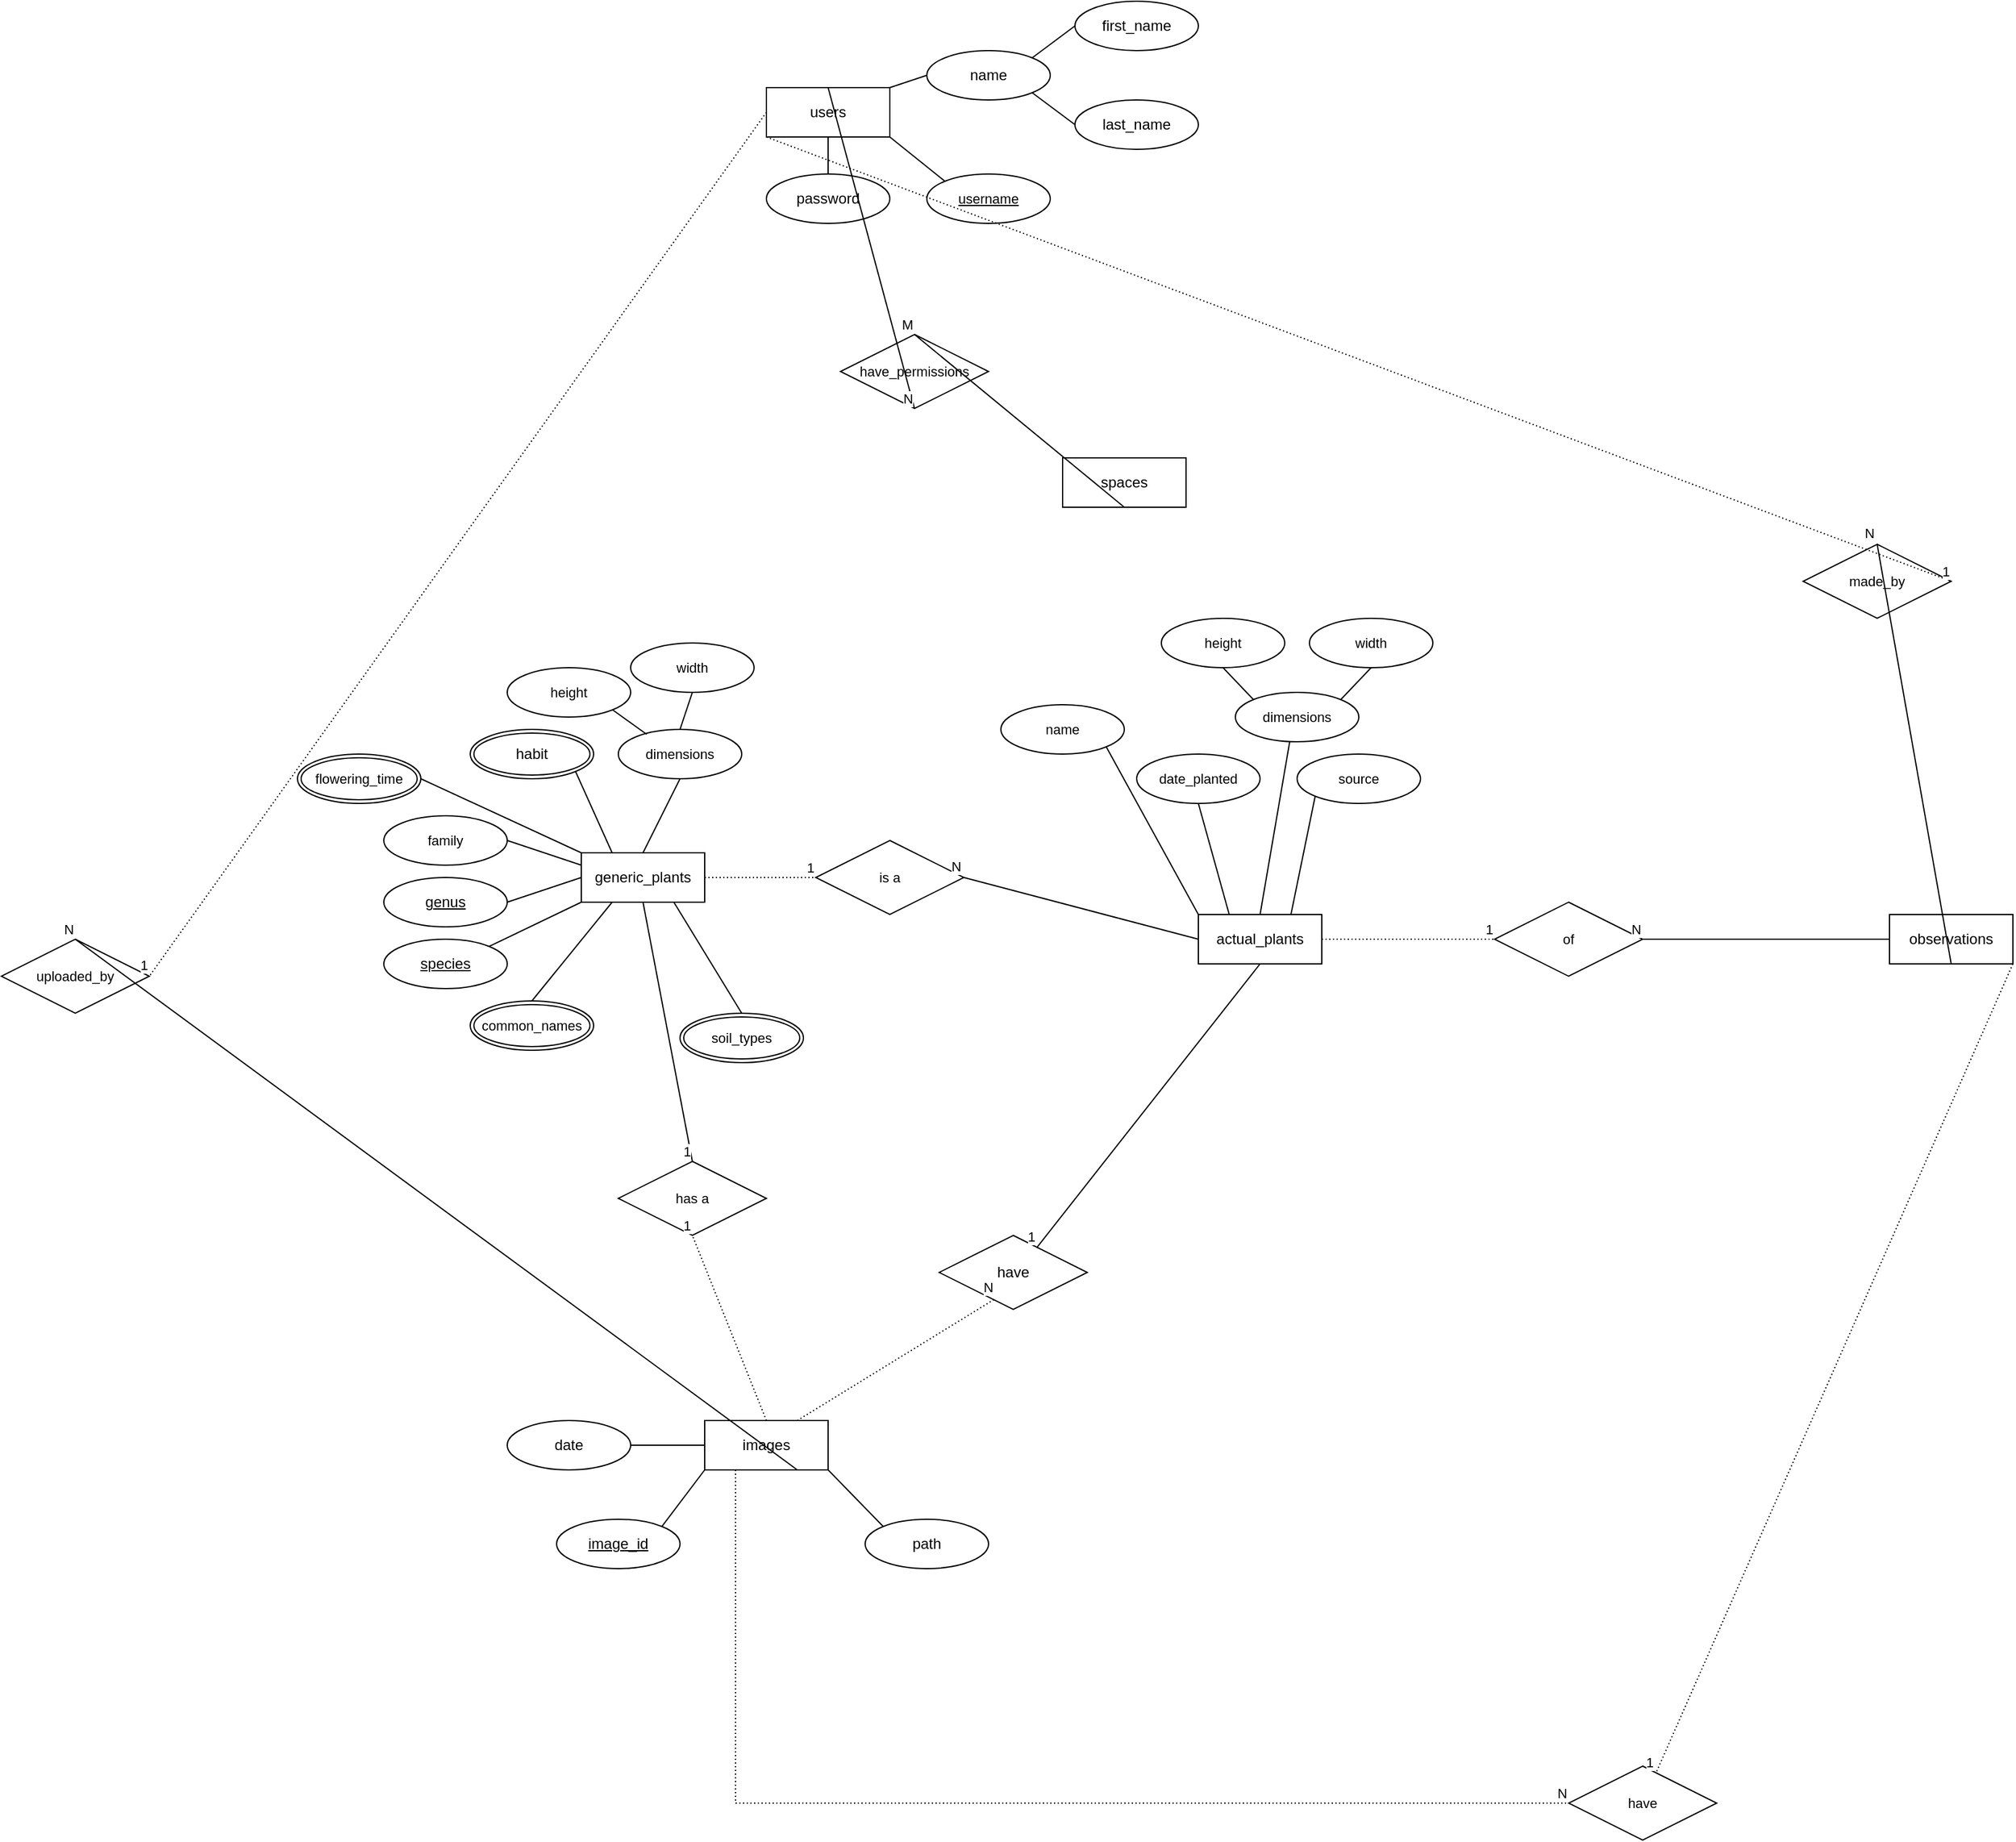 <mxfile version="24.7.5">
  <diagram id="R2lEEEUBdFMjLlhIrx00" name="Page-1">
    <mxGraphModel dx="2924" dy="2206" grid="1" gridSize="10" guides="1" tooltips="1" connect="1" arrows="1" fold="1" page="1" pageScale="1" pageWidth="850" pageHeight="1100" math="0" shadow="0" extFonts="Permanent Marker^https://fonts.googleapis.com/css?family=Permanent+Marker">
      <root>
        <mxCell id="0" />
        <mxCell id="1" parent="0" />
        <mxCell id="8vloyq_Telz0-nq0sPVS-1" value="generic_plants" style="whiteSpace=wrap;html=1;align=center;fontSize=12;" parent="1" vertex="1">
          <mxGeometry x="80" y="460" width="100" height="40" as="geometry" />
        </mxCell>
        <mxCell id="GQBnyUPq5ZIcI_zQH5y9-13" style="edgeStyle=none;shape=connector;rounded=0;orthogonalLoop=1;jettySize=auto;html=1;exitX=0.75;exitY=0;exitDx=0;exitDy=0;entryX=0;entryY=1;entryDx=0;entryDy=0;strokeColor=default;align=center;verticalAlign=middle;fontFamily=Helvetica;fontSize=11;fontColor=default;labelBackgroundColor=default;endArrow=none;endFill=0;" edge="1" parent="1" source="8vloyq_Telz0-nq0sPVS-2" target="GQBnyUPq5ZIcI_zQH5y9-12">
          <mxGeometry relative="1" as="geometry" />
        </mxCell>
        <mxCell id="8vloyq_Telz0-nq0sPVS-2" value="actual_plants" style="whiteSpace=wrap;html=1;align=center;fontSize=12;" parent="1" vertex="1">
          <mxGeometry x="580" y="510" width="100" height="40" as="geometry" />
        </mxCell>
        <mxCell id="8vloyq_Telz0-nq0sPVS-4" style="rounded=0;orthogonalLoop=1;jettySize=auto;html=1;exitX=1;exitY=1;exitDx=0;exitDy=0;entryX=0.25;entryY=0;entryDx=0;entryDy=0;endArrow=none;endFill=0;fontSize=12;" parent="1" source="8vloyq_Telz0-nq0sPVS-3" target="8vloyq_Telz0-nq0sPVS-1" edge="1">
          <mxGeometry relative="1" as="geometry" />
        </mxCell>
        <mxCell id="8vloyq_Telz0-nq0sPVS-3" value="habit" style="ellipse;shape=doubleEllipse;margin=3;whiteSpace=wrap;html=1;align=center;fontSize=12;" parent="1" vertex="1">
          <mxGeometry x="-10" y="360" width="100" height="40" as="geometry" />
        </mxCell>
        <mxCell id="8vloyq_Telz0-nq0sPVS-7" style="edgeStyle=none;shape=connector;rounded=0;orthogonalLoop=1;jettySize=auto;html=1;exitX=1;exitY=0.5;exitDx=0;exitDy=0;entryX=0;entryY=0.5;entryDx=0;entryDy=0;strokeColor=default;align=center;verticalAlign=middle;fontFamily=Helvetica;fontSize=12;fontColor=default;labelBackgroundColor=default;endArrow=none;endFill=0;" parent="1" source="8vloyq_Telz0-nq0sPVS-6" target="8vloyq_Telz0-nq0sPVS-1" edge="1">
          <mxGeometry relative="1" as="geometry" />
        </mxCell>
        <mxCell id="8vloyq_Telz0-nq0sPVS-6" value="genus" style="ellipse;whiteSpace=wrap;html=1;align=center;fontStyle=4;fontFamily=Helvetica;fontSize=12;fontColor=default;labelBackgroundColor=default;" parent="1" vertex="1">
          <mxGeometry x="-80" y="480" width="100" height="40" as="geometry" />
        </mxCell>
        <mxCell id="8vloyq_Telz0-nq0sPVS-9" style="edgeStyle=none;shape=connector;rounded=0;orthogonalLoop=1;jettySize=auto;html=1;exitX=1;exitY=0;exitDx=0;exitDy=0;entryX=0;entryY=1;entryDx=0;entryDy=0;strokeColor=default;align=center;verticalAlign=middle;fontFamily=Helvetica;fontSize=12;fontColor=default;labelBackgroundColor=default;endArrow=none;endFill=0;" parent="1" source="8vloyq_Telz0-nq0sPVS-8" target="8vloyq_Telz0-nq0sPVS-1" edge="1">
          <mxGeometry relative="1" as="geometry" />
        </mxCell>
        <mxCell id="8vloyq_Telz0-nq0sPVS-8" value="species" style="ellipse;whiteSpace=wrap;html=1;align=center;fontStyle=4;fontFamily=Helvetica;fontSize=12;fontColor=default;labelBackgroundColor=default;" parent="1" vertex="1">
          <mxGeometry x="-80" y="530" width="100" height="40" as="geometry" />
        </mxCell>
        <mxCell id="8vloyq_Telz0-nq0sPVS-10" value="images" style="whiteSpace=wrap;html=1;align=center;fontFamily=Helvetica;fontSize=12;fontColor=default;labelBackgroundColor=default;" parent="1" vertex="1">
          <mxGeometry x="180" y="920" width="100" height="40" as="geometry" />
        </mxCell>
        <mxCell id="8vloyq_Telz0-nq0sPVS-12" style="edgeStyle=none;shape=connector;rounded=0;orthogonalLoop=1;jettySize=auto;html=1;exitX=1;exitY=0;exitDx=0;exitDy=0;strokeColor=default;align=center;verticalAlign=middle;fontFamily=Helvetica;fontSize=12;fontColor=default;labelBackgroundColor=default;endArrow=none;endFill=0;entryX=0;entryY=1;entryDx=0;entryDy=0;" parent="1" source="8vloyq_Telz0-nq0sPVS-11" target="8vloyq_Telz0-nq0sPVS-10" edge="1">
          <mxGeometry relative="1" as="geometry">
            <mxPoint x="180" y="970" as="targetPoint" />
          </mxGeometry>
        </mxCell>
        <mxCell id="8vloyq_Telz0-nq0sPVS-11" value="image_id" style="ellipse;whiteSpace=wrap;html=1;align=center;fontStyle=4;fontFamily=Helvetica;fontSize=12;fontColor=default;labelBackgroundColor=default;" parent="1" vertex="1">
          <mxGeometry x="60" y="1000" width="100" height="40" as="geometry" />
        </mxCell>
        <mxCell id="8vloyq_Telz0-nq0sPVS-14" style="edgeStyle=none;shape=connector;rounded=0;orthogonalLoop=1;jettySize=auto;html=1;exitX=0;exitY=0;exitDx=0;exitDy=0;entryX=1;entryY=1;entryDx=0;entryDy=0;strokeColor=default;align=center;verticalAlign=middle;fontFamily=Helvetica;fontSize=12;fontColor=default;labelBackgroundColor=default;endArrow=none;endFill=0;" parent="1" source="8vloyq_Telz0-nq0sPVS-13" target="8vloyq_Telz0-nq0sPVS-10" edge="1">
          <mxGeometry relative="1" as="geometry" />
        </mxCell>
        <mxCell id="8vloyq_Telz0-nq0sPVS-13" value="path" style="ellipse;whiteSpace=wrap;html=1;align=center;fontFamily=Helvetica;fontSize=12;fontColor=default;labelBackgroundColor=default;" parent="1" vertex="1">
          <mxGeometry x="310" y="1000" width="100" height="40" as="geometry" />
        </mxCell>
        <mxCell id="8vloyq_Telz0-nq0sPVS-16" style="edgeStyle=none;shape=connector;rounded=0;orthogonalLoop=1;jettySize=auto;html=1;exitX=1;exitY=0.5;exitDx=0;exitDy=0;entryX=0;entryY=0.5;entryDx=0;entryDy=0;strokeColor=default;align=center;verticalAlign=middle;fontFamily=Helvetica;fontSize=12;fontColor=default;labelBackgroundColor=default;endArrow=none;endFill=0;" parent="1" source="8vloyq_Telz0-nq0sPVS-15" target="8vloyq_Telz0-nq0sPVS-10" edge="1">
          <mxGeometry relative="1" as="geometry" />
        </mxCell>
        <mxCell id="8vloyq_Telz0-nq0sPVS-15" value="date" style="ellipse;whiteSpace=wrap;html=1;align=center;fontFamily=Helvetica;fontSize=12;fontColor=default;labelBackgroundColor=default;" parent="1" vertex="1">
          <mxGeometry x="20" y="920" width="100" height="40" as="geometry" />
        </mxCell>
        <mxCell id="8vloyq_Telz0-nq0sPVS-17" value="users" style="whiteSpace=wrap;html=1;align=center;fontFamily=Helvetica;fontSize=12;fontColor=default;labelBackgroundColor=default;" parent="1" vertex="1">
          <mxGeometry x="230" y="-160" width="100" height="40" as="geometry" />
        </mxCell>
        <mxCell id="8vloyq_Telz0-nq0sPVS-18" value="observations" style="whiteSpace=wrap;html=1;align=center;fontFamily=Helvetica;fontSize=12;fontColor=default;labelBackgroundColor=default;" parent="1" vertex="1">
          <mxGeometry x="1140" y="510" width="100" height="40" as="geometry" />
        </mxCell>
        <mxCell id="8vloyq_Telz0-nq0sPVS-19" value="&lt;div style=&quot;font-size: 12px;&quot;&gt;spaces&lt;/div&gt;" style="whiteSpace=wrap;html=1;align=center;fontFamily=Helvetica;fontSize=12;fontColor=default;labelBackgroundColor=default;" parent="1" vertex="1">
          <mxGeometry x="470" y="140" width="100" height="40" as="geometry" />
        </mxCell>
        <mxCell id="8vloyq_Telz0-nq0sPVS-27" style="edgeStyle=none;shape=connector;rounded=0;orthogonalLoop=1;jettySize=auto;html=1;exitX=0;exitY=0.5;exitDx=0;exitDy=0;entryX=1;entryY=0;entryDx=0;entryDy=0;strokeColor=default;align=center;verticalAlign=middle;fontFamily=Helvetica;fontSize=12;fontColor=default;labelBackgroundColor=default;endArrow=none;endFill=0;" parent="1" source="8vloyq_Telz0-nq0sPVS-22" target="8vloyq_Telz0-nq0sPVS-17" edge="1">
          <mxGeometry relative="1" as="geometry" />
        </mxCell>
        <mxCell id="8vloyq_Telz0-nq0sPVS-22" value="name" style="ellipse;whiteSpace=wrap;html=1;align=center;fontFamily=Helvetica;fontSize=12;fontColor=default;labelBackgroundColor=default;" parent="1" vertex="1">
          <mxGeometry x="360" y="-190" width="100" height="40" as="geometry" />
        </mxCell>
        <mxCell id="8vloyq_Telz0-nq0sPVS-25" style="edgeStyle=none;shape=connector;rounded=0;orthogonalLoop=1;jettySize=auto;html=1;exitX=0;exitY=0.5;exitDx=0;exitDy=0;entryX=1;entryY=0;entryDx=0;entryDy=0;strokeColor=default;align=center;verticalAlign=middle;fontFamily=Helvetica;fontSize=12;fontColor=default;labelBackgroundColor=default;endArrow=none;endFill=0;" parent="1" source="8vloyq_Telz0-nq0sPVS-23" target="8vloyq_Telz0-nq0sPVS-22" edge="1">
          <mxGeometry relative="1" as="geometry" />
        </mxCell>
        <mxCell id="8vloyq_Telz0-nq0sPVS-23" value="first_name" style="ellipse;whiteSpace=wrap;html=1;align=center;fontFamily=Helvetica;fontSize=12;fontColor=default;labelBackgroundColor=default;" parent="1" vertex="1">
          <mxGeometry x="480" y="-230" width="100" height="40" as="geometry" />
        </mxCell>
        <mxCell id="8vloyq_Telz0-nq0sPVS-26" style="edgeStyle=none;shape=connector;rounded=0;orthogonalLoop=1;jettySize=auto;html=1;exitX=0;exitY=0.5;exitDx=0;exitDy=0;entryX=1;entryY=1;entryDx=0;entryDy=0;strokeColor=default;align=center;verticalAlign=middle;fontFamily=Helvetica;fontSize=12;fontColor=default;labelBackgroundColor=default;endArrow=none;endFill=0;" parent="1" source="8vloyq_Telz0-nq0sPVS-24" target="8vloyq_Telz0-nq0sPVS-22" edge="1">
          <mxGeometry relative="1" as="geometry" />
        </mxCell>
        <mxCell id="8vloyq_Telz0-nq0sPVS-24" value="last_name" style="ellipse;whiteSpace=wrap;html=1;align=center;fontFamily=Helvetica;fontSize=12;fontColor=default;labelBackgroundColor=default;" parent="1" vertex="1">
          <mxGeometry x="480" y="-150" width="100" height="40" as="geometry" />
        </mxCell>
        <mxCell id="8vloyq_Telz0-nq0sPVS-29" style="edgeStyle=none;shape=connector;rounded=0;orthogonalLoop=1;jettySize=auto;html=1;exitX=0;exitY=0;exitDx=0;exitDy=0;entryX=1;entryY=1;entryDx=0;entryDy=0;strokeColor=default;align=center;verticalAlign=middle;fontFamily=Helvetica;fontSize=11;fontColor=default;labelBackgroundColor=default;endArrow=none;endFill=0;" parent="1" source="8vloyq_Telz0-nq0sPVS-28" target="8vloyq_Telz0-nq0sPVS-17" edge="1">
          <mxGeometry relative="1" as="geometry" />
        </mxCell>
        <mxCell id="8vloyq_Telz0-nq0sPVS-28" value="username" style="ellipse;whiteSpace=wrap;html=1;align=center;fontStyle=4;fontFamily=Helvetica;fontSize=11;fontColor=default;labelBackgroundColor=default;" parent="1" vertex="1">
          <mxGeometry x="360" y="-90" width="100" height="40" as="geometry" />
        </mxCell>
        <mxCell id="8vloyq_Telz0-nq0sPVS-31" style="edgeStyle=none;shape=connector;rounded=0;orthogonalLoop=1;jettySize=auto;html=1;exitX=0.5;exitY=0;exitDx=0;exitDy=0;entryX=0.25;entryY=1;entryDx=0;entryDy=0;strokeColor=default;align=center;verticalAlign=middle;fontFamily=Helvetica;fontSize=11;fontColor=default;labelBackgroundColor=default;endArrow=none;endFill=0;" parent="1" source="8vloyq_Telz0-nq0sPVS-30" target="8vloyq_Telz0-nq0sPVS-1" edge="1">
          <mxGeometry relative="1" as="geometry" />
        </mxCell>
        <mxCell id="8vloyq_Telz0-nq0sPVS-30" value="common_names" style="ellipse;shape=doubleEllipse;margin=3;whiteSpace=wrap;html=1;align=center;fontFamily=Helvetica;fontSize=11;fontColor=default;labelBackgroundColor=default;" parent="1" vertex="1">
          <mxGeometry x="-10" y="580" width="100" height="40" as="geometry" />
        </mxCell>
        <mxCell id="8vloyq_Telz0-nq0sPVS-33" style="edgeStyle=none;shape=connector;rounded=0;orthogonalLoop=1;jettySize=auto;html=1;exitX=1;exitY=0.5;exitDx=0;exitDy=0;strokeColor=default;align=center;verticalAlign=middle;fontFamily=Helvetica;fontSize=11;fontColor=default;labelBackgroundColor=default;endArrow=none;endFill=0;entryX=0;entryY=0.25;entryDx=0;entryDy=0;" parent="1" source="8vloyq_Telz0-nq0sPVS-32" edge="1" target="8vloyq_Telz0-nq0sPVS-1">
          <mxGeometry relative="1" as="geometry">
            <mxPoint x="90" y="460" as="targetPoint" />
          </mxGeometry>
        </mxCell>
        <mxCell id="8vloyq_Telz0-nq0sPVS-32" value="family" style="ellipse;whiteSpace=wrap;html=1;align=center;fontFamily=Helvetica;fontSize=11;fontColor=default;labelBackgroundColor=default;" parent="1" vertex="1">
          <mxGeometry x="-80" y="430" width="100" height="40" as="geometry" />
        </mxCell>
        <mxCell id="8vloyq_Telz0-nq0sPVS-37" style="edgeStyle=none;shape=connector;rounded=0;orthogonalLoop=1;jettySize=auto;html=1;exitX=0.5;exitY=1;exitDx=0;exitDy=0;entryX=0.5;entryY=0;entryDx=0;entryDy=0;strokeColor=default;align=center;verticalAlign=middle;fontFamily=Helvetica;fontSize=11;fontColor=default;labelBackgroundColor=default;endArrow=none;endFill=0;" parent="1" source="8vloyq_Telz0-nq0sPVS-34" target="8vloyq_Telz0-nq0sPVS-1" edge="1">
          <mxGeometry relative="1" as="geometry" />
        </mxCell>
        <mxCell id="8vloyq_Telz0-nq0sPVS-34" value="dimensions" style="ellipse;whiteSpace=wrap;html=1;align=center;fontFamily=Helvetica;fontSize=11;fontColor=default;labelBackgroundColor=default;" parent="1" vertex="1">
          <mxGeometry x="110" y="360" width="100" height="40" as="geometry" />
        </mxCell>
        <mxCell id="8vloyq_Telz0-nq0sPVS-35" value="height" style="ellipse;whiteSpace=wrap;html=1;align=center;fontFamily=Helvetica;fontSize=11;fontColor=default;labelBackgroundColor=default;" parent="1" vertex="1">
          <mxGeometry x="20" y="310" width="100" height="40" as="geometry" />
        </mxCell>
        <mxCell id="8vloyq_Telz0-nq0sPVS-39" style="edgeStyle=none;shape=connector;rounded=0;orthogonalLoop=1;jettySize=auto;html=1;exitX=0.5;exitY=1;exitDx=0;exitDy=0;entryX=0.5;entryY=0;entryDx=0;entryDy=0;strokeColor=default;align=center;verticalAlign=middle;fontFamily=Helvetica;fontSize=11;fontColor=default;labelBackgroundColor=default;endArrow=none;endFill=0;" parent="1" source="8vloyq_Telz0-nq0sPVS-36" target="8vloyq_Telz0-nq0sPVS-34" edge="1">
          <mxGeometry relative="1" as="geometry" />
        </mxCell>
        <mxCell id="8vloyq_Telz0-nq0sPVS-36" value="width" style="ellipse;whiteSpace=wrap;html=1;align=center;fontFamily=Helvetica;fontSize=11;fontColor=default;labelBackgroundColor=default;" parent="1" vertex="1">
          <mxGeometry x="120" y="290" width="100" height="40" as="geometry" />
        </mxCell>
        <mxCell id="8vloyq_Telz0-nq0sPVS-38" style="edgeStyle=none;shape=connector;rounded=0;orthogonalLoop=1;jettySize=auto;html=1;exitX=1;exitY=1;exitDx=0;exitDy=0;entryX=0.23;entryY=0.1;entryDx=0;entryDy=0;entryPerimeter=0;strokeColor=default;align=center;verticalAlign=middle;fontFamily=Helvetica;fontSize=11;fontColor=default;labelBackgroundColor=default;endArrow=none;endFill=0;" parent="1" source="8vloyq_Telz0-nq0sPVS-35" target="8vloyq_Telz0-nq0sPVS-34" edge="1">
          <mxGeometry relative="1" as="geometry" />
        </mxCell>
        <mxCell id="8vloyq_Telz0-nq0sPVS-40" value="is a" style="shape=rhombus;perimeter=rhombusPerimeter;whiteSpace=wrap;html=1;align=center;fontFamily=Helvetica;fontSize=11;fontColor=default;labelBackgroundColor=default;" parent="1" vertex="1">
          <mxGeometry x="270" y="450" width="120" height="60" as="geometry" />
        </mxCell>
        <mxCell id="8vloyq_Telz0-nq0sPVS-45" value="" style="endArrow=none;html=1;rounded=0;strokeColor=default;align=center;verticalAlign=middle;fontFamily=Helvetica;fontSize=11;fontColor=default;labelBackgroundColor=default;entryX=1;entryY=0.5;entryDx=0;entryDy=0;exitX=0;exitY=0.5;exitDx=0;exitDy=0;" parent="1" source="8vloyq_Telz0-nq0sPVS-2" target="8vloyq_Telz0-nq0sPVS-40" edge="1">
          <mxGeometry relative="1" as="geometry">
            <mxPoint x="380" y="670" as="sourcePoint" />
            <mxPoint x="520" y="530" as="targetPoint" />
          </mxGeometry>
        </mxCell>
        <mxCell id="8vloyq_Telz0-nq0sPVS-46" value="N" style="resizable=0;html=1;whiteSpace=wrap;align=right;verticalAlign=bottom;fontFamily=Helvetica;fontSize=11;fontColor=default;labelBackgroundColor=default;" parent="8vloyq_Telz0-nq0sPVS-45" connectable="0" vertex="1">
          <mxGeometry x="1" relative="1" as="geometry" />
        </mxCell>
        <mxCell id="8vloyq_Telz0-nq0sPVS-47" value="" style="endArrow=none;html=1;rounded=0;dashed=1;dashPattern=1 2;strokeColor=default;align=center;verticalAlign=middle;fontFamily=Helvetica;fontSize=11;fontColor=default;labelBackgroundColor=default;entryX=0;entryY=0.5;entryDx=0;entryDy=0;exitX=1;exitY=0.5;exitDx=0;exitDy=0;" parent="1" source="8vloyq_Telz0-nq0sPVS-1" target="8vloyq_Telz0-nq0sPVS-40" edge="1">
          <mxGeometry relative="1" as="geometry">
            <mxPoint x="320" y="620" as="sourcePoint" />
            <mxPoint x="480" y="620" as="targetPoint" />
          </mxGeometry>
        </mxCell>
        <mxCell id="8vloyq_Telz0-nq0sPVS-48" value="1" style="resizable=0;html=1;whiteSpace=wrap;align=right;verticalAlign=bottom;fontFamily=Helvetica;fontSize=11;fontColor=default;labelBackgroundColor=default;" parent="8vloyq_Telz0-nq0sPVS-47" connectable="0" vertex="1">
          <mxGeometry x="1" relative="1" as="geometry" />
        </mxCell>
        <mxCell id="8vloyq_Telz0-nq0sPVS-50" style="edgeStyle=none;shape=connector;rounded=0;orthogonalLoop=1;jettySize=auto;html=1;exitX=1;exitY=1;exitDx=0;exitDy=0;entryX=0;entryY=0;entryDx=0;entryDy=0;strokeColor=default;align=center;verticalAlign=middle;fontFamily=Helvetica;fontSize=11;fontColor=default;labelBackgroundColor=default;endArrow=none;endFill=0;" parent="1" source="8vloyq_Telz0-nq0sPVS-49" target="8vloyq_Telz0-nq0sPVS-2" edge="1">
          <mxGeometry relative="1" as="geometry" />
        </mxCell>
        <mxCell id="8vloyq_Telz0-nq0sPVS-49" value="name" style="ellipse;whiteSpace=wrap;html=1;align=center;fontFamily=Helvetica;fontSize=11;fontColor=default;labelBackgroundColor=default;" parent="1" vertex="1">
          <mxGeometry x="420" y="340" width="100" height="40" as="geometry" />
        </mxCell>
        <mxCell id="8vloyq_Telz0-nq0sPVS-55" style="edgeStyle=none;shape=connector;rounded=0;orthogonalLoop=1;jettySize=auto;html=1;exitX=0.5;exitY=1;exitDx=0;exitDy=0;entryX=0.25;entryY=0;entryDx=0;entryDy=0;strokeColor=default;align=center;verticalAlign=middle;fontFamily=Helvetica;fontSize=11;fontColor=default;labelBackgroundColor=default;endArrow=none;endFill=0;" parent="1" source="8vloyq_Telz0-nq0sPVS-51" target="8vloyq_Telz0-nq0sPVS-2" edge="1">
          <mxGeometry relative="1" as="geometry" />
        </mxCell>
        <mxCell id="8vloyq_Telz0-nq0sPVS-51" value="date_planted" style="ellipse;whiteSpace=wrap;html=1;align=center;fontFamily=Helvetica;fontSize=11;fontColor=default;labelBackgroundColor=default;" parent="1" vertex="1">
          <mxGeometry x="530" y="380" width="100" height="40" as="geometry" />
        </mxCell>
        <mxCell id="8vloyq_Telz0-nq0sPVS-54" style="edgeStyle=none;shape=connector;rounded=0;orthogonalLoop=1;jettySize=auto;html=1;exitX=0.5;exitY=0;exitDx=0;exitDy=0;entryX=0.75;entryY=1;entryDx=0;entryDy=0;strokeColor=default;align=center;verticalAlign=middle;fontFamily=Helvetica;fontSize=11;fontColor=default;labelBackgroundColor=default;endArrow=none;endFill=0;" parent="1" source="8vloyq_Telz0-nq0sPVS-53" target="8vloyq_Telz0-nq0sPVS-1" edge="1">
          <mxGeometry relative="1" as="geometry" />
        </mxCell>
        <mxCell id="8vloyq_Telz0-nq0sPVS-53" value="soil_types" style="ellipse;shape=doubleEllipse;margin=3;whiteSpace=wrap;html=1;align=center;fontFamily=Helvetica;fontSize=11;fontColor=default;labelBackgroundColor=default;" parent="1" vertex="1">
          <mxGeometry x="160" y="590" width="100" height="40" as="geometry" />
        </mxCell>
        <mxCell id="8vloyq_Telz0-nq0sPVS-59" style="edgeStyle=none;shape=connector;rounded=0;orthogonalLoop=1;jettySize=auto;html=1;exitX=0;exitY=0;exitDx=0;exitDy=0;entryX=0.5;entryY=1;entryDx=0;entryDy=0;strokeColor=default;align=center;verticalAlign=middle;fontFamily=Helvetica;fontSize=11;fontColor=default;labelBackgroundColor=default;endArrow=none;endFill=0;" parent="1" source="8vloyq_Telz0-nq0sPVS-56" target="8vloyq_Telz0-nq0sPVS-57" edge="1">
          <mxGeometry relative="1" as="geometry" />
        </mxCell>
        <mxCell id="8vloyq_Telz0-nq0sPVS-60" style="edgeStyle=none;shape=connector;rounded=0;orthogonalLoop=1;jettySize=auto;html=1;exitX=1;exitY=0;exitDx=0;exitDy=0;entryX=0.5;entryY=1;entryDx=0;entryDy=0;strokeColor=default;align=center;verticalAlign=middle;fontFamily=Helvetica;fontSize=11;fontColor=default;labelBackgroundColor=default;endArrow=none;endFill=0;" parent="1" source="8vloyq_Telz0-nq0sPVS-56" target="8vloyq_Telz0-nq0sPVS-58" edge="1">
          <mxGeometry relative="1" as="geometry" />
        </mxCell>
        <mxCell id="8vloyq_Telz0-nq0sPVS-56" value="dimensions" style="ellipse;whiteSpace=wrap;html=1;align=center;fontFamily=Helvetica;fontSize=11;fontColor=default;labelBackgroundColor=default;" parent="1" vertex="1">
          <mxGeometry x="610" y="330" width="100" height="40" as="geometry" />
        </mxCell>
        <mxCell id="8vloyq_Telz0-nq0sPVS-57" value="height" style="ellipse;whiteSpace=wrap;html=1;align=center;fontFamily=Helvetica;fontSize=11;fontColor=default;labelBackgroundColor=default;" parent="1" vertex="1">
          <mxGeometry x="550" y="270" width="100" height="40" as="geometry" />
        </mxCell>
        <mxCell id="8vloyq_Telz0-nq0sPVS-58" value="width" style="ellipse;whiteSpace=wrap;html=1;align=center;fontFamily=Helvetica;fontSize=11;fontColor=default;labelBackgroundColor=default;" parent="1" vertex="1">
          <mxGeometry x="670" y="270" width="100" height="40" as="geometry" />
        </mxCell>
        <mxCell id="8vloyq_Telz0-nq0sPVS-61" style="edgeStyle=none;shape=connector;rounded=0;orthogonalLoop=1;jettySize=auto;html=1;exitX=0.5;exitY=0;exitDx=0;exitDy=0;entryX=0.44;entryY=1;entryDx=0;entryDy=0;entryPerimeter=0;strokeColor=default;align=center;verticalAlign=middle;fontFamily=Helvetica;fontSize=11;fontColor=default;labelBackgroundColor=default;endArrow=none;endFill=0;" parent="1" source="8vloyq_Telz0-nq0sPVS-2" target="8vloyq_Telz0-nq0sPVS-56" edge="1">
          <mxGeometry relative="1" as="geometry" />
        </mxCell>
        <mxCell id="8vloyq_Telz0-nq0sPVS-62" value="has a" style="shape=rhombus;perimeter=rhombusPerimeter;whiteSpace=wrap;html=1;align=center;fontFamily=Helvetica;fontSize=11;fontColor=default;labelBackgroundColor=default;" parent="1" vertex="1">
          <mxGeometry x="110" y="710" width="120" height="60" as="geometry" />
        </mxCell>
        <mxCell id="8vloyq_Telz0-nq0sPVS-65" value="" style="endArrow=none;html=1;rounded=0;strokeColor=default;align=center;verticalAlign=middle;fontFamily=Helvetica;fontSize=11;fontColor=default;labelBackgroundColor=default;entryX=0.5;entryY=0;entryDx=0;entryDy=0;exitX=0.5;exitY=1;exitDx=0;exitDy=0;" parent="1" source="8vloyq_Telz0-nq0sPVS-1" target="8vloyq_Telz0-nq0sPVS-62" edge="1">
          <mxGeometry relative="1" as="geometry">
            <mxPoint x="520" y="630" as="sourcePoint" />
            <mxPoint x="680" y="630" as="targetPoint" />
          </mxGeometry>
        </mxCell>
        <mxCell id="8vloyq_Telz0-nq0sPVS-66" value="1" style="resizable=0;html=1;whiteSpace=wrap;align=right;verticalAlign=bottom;fontFamily=Helvetica;fontSize=11;fontColor=default;labelBackgroundColor=default;" parent="8vloyq_Telz0-nq0sPVS-65" connectable="0" vertex="1">
          <mxGeometry x="1" relative="1" as="geometry" />
        </mxCell>
        <mxCell id="8vloyq_Telz0-nq0sPVS-67" value="" style="endArrow=none;html=1;rounded=0;dashed=1;dashPattern=1 2;strokeColor=default;align=center;verticalAlign=middle;fontFamily=Helvetica;fontSize=11;fontColor=default;labelBackgroundColor=default;entryX=0.5;entryY=1;entryDx=0;entryDy=0;exitX=0.5;exitY=0;exitDx=0;exitDy=0;" parent="1" source="8vloyq_Telz0-nq0sPVS-10" target="8vloyq_Telz0-nq0sPVS-62" edge="1">
          <mxGeometry relative="1" as="geometry">
            <mxPoint x="520" y="630" as="sourcePoint" />
            <mxPoint x="680" y="630" as="targetPoint" />
          </mxGeometry>
        </mxCell>
        <mxCell id="8vloyq_Telz0-nq0sPVS-68" value="1" style="resizable=0;html=1;whiteSpace=wrap;align=right;verticalAlign=bottom;fontFamily=Helvetica;fontSize=11;fontColor=default;labelBackgroundColor=default;" parent="8vloyq_Telz0-nq0sPVS-67" connectable="0" vertex="1">
          <mxGeometry x="1" relative="1" as="geometry" />
        </mxCell>
        <mxCell id="8vloyq_Telz0-nq0sPVS-69" value="uploaded_by" style="shape=rhombus;perimeter=rhombusPerimeter;whiteSpace=wrap;html=1;align=center;fontFamily=Helvetica;fontSize=11;fontColor=default;labelBackgroundColor=default;" parent="1" vertex="1">
          <mxGeometry x="-390" y="530" width="120" height="60" as="geometry" />
        </mxCell>
        <mxCell id="8vloyq_Telz0-nq0sPVS-70" value="" style="endArrow=none;html=1;rounded=0;strokeColor=default;align=center;verticalAlign=middle;fontFamily=Helvetica;fontSize=11;fontColor=default;labelBackgroundColor=default;entryX=0.5;entryY=0;entryDx=0;entryDy=0;exitX=0.75;exitY=1;exitDx=0;exitDy=0;" parent="1" source="8vloyq_Telz0-nq0sPVS-10" target="8vloyq_Telz0-nq0sPVS-69" edge="1">
          <mxGeometry relative="1" as="geometry">
            <mxPoint x="520" y="630" as="sourcePoint" />
            <mxPoint x="680" y="630" as="targetPoint" />
          </mxGeometry>
        </mxCell>
        <mxCell id="8vloyq_Telz0-nq0sPVS-71" value="N" style="resizable=0;html=1;whiteSpace=wrap;align=right;verticalAlign=bottom;fontFamily=Helvetica;fontSize=11;fontColor=default;labelBackgroundColor=default;" parent="8vloyq_Telz0-nq0sPVS-70" connectable="0" vertex="1">
          <mxGeometry x="1" relative="1" as="geometry" />
        </mxCell>
        <mxCell id="8vloyq_Telz0-nq0sPVS-72" value="" style="endArrow=none;html=1;rounded=0;dashed=1;dashPattern=1 2;strokeColor=default;align=center;verticalAlign=middle;fontFamily=Helvetica;fontSize=11;fontColor=default;labelBackgroundColor=default;entryX=1;entryY=0.5;entryDx=0;entryDy=0;exitX=0;exitY=0.5;exitDx=0;exitDy=0;" parent="1" source="8vloyq_Telz0-nq0sPVS-17" target="8vloyq_Telz0-nq0sPVS-69" edge="1">
          <mxGeometry relative="1" as="geometry">
            <mxPoint x="520" y="630" as="sourcePoint" />
            <mxPoint x="680" y="630" as="targetPoint" />
          </mxGeometry>
        </mxCell>
        <mxCell id="8vloyq_Telz0-nq0sPVS-73" value="1" style="resizable=0;html=1;whiteSpace=wrap;align=right;verticalAlign=bottom;fontFamily=Helvetica;fontSize=11;fontColor=default;labelBackgroundColor=default;" parent="8vloyq_Telz0-nq0sPVS-72" connectable="0" vertex="1">
          <mxGeometry x="1" relative="1" as="geometry" />
        </mxCell>
        <mxCell id="GQBnyUPq5ZIcI_zQH5y9-2" style="rounded=0;orthogonalLoop=1;jettySize=auto;html=1;exitX=0.5;exitY=0;exitDx=0;exitDy=0;entryX=0.5;entryY=1;entryDx=0;entryDy=0;endArrow=none;endFill=0;" edge="1" parent="1" source="GQBnyUPq5ZIcI_zQH5y9-1" target="8vloyq_Telz0-nq0sPVS-17">
          <mxGeometry relative="1" as="geometry" />
        </mxCell>
        <mxCell id="GQBnyUPq5ZIcI_zQH5y9-1" value="password" style="ellipse;whiteSpace=wrap;html=1;align=center;" vertex="1" parent="1">
          <mxGeometry x="230" y="-90" width="100" height="40" as="geometry" />
        </mxCell>
        <mxCell id="GQBnyUPq5ZIcI_zQH5y9-4" value="have" style="shape=rhombus;perimeter=rhombusPerimeter;whiteSpace=wrap;html=1;align=center;" vertex="1" parent="1">
          <mxGeometry x="370" y="770" width="120" height="60" as="geometry" />
        </mxCell>
        <mxCell id="GQBnyUPq5ZIcI_zQH5y9-12" value="source" style="ellipse;whiteSpace=wrap;html=1;align=center;fontFamily=Helvetica;fontSize=11;fontColor=default;labelBackgroundColor=default;" vertex="1" parent="1">
          <mxGeometry x="660" y="380" width="100" height="40" as="geometry" />
        </mxCell>
        <mxCell id="GQBnyUPq5ZIcI_zQH5y9-14" value="have" style="shape=rhombus;perimeter=rhombusPerimeter;whiteSpace=wrap;html=1;align=center;fontFamily=Helvetica;fontSize=11;fontColor=default;labelBackgroundColor=default;" vertex="1" parent="1">
          <mxGeometry x="880" y="1200" width="120" height="60" as="geometry" />
        </mxCell>
        <mxCell id="GQBnyUPq5ZIcI_zQH5y9-15" value="" style="endArrow=none;html=1;rounded=0;dashed=1;dashPattern=1 2;strokeColor=default;align=center;verticalAlign=middle;fontFamily=Helvetica;fontSize=11;fontColor=default;labelBackgroundColor=default;edgeStyle=none;entryX=0.383;entryY=0.85;entryDx=0;entryDy=0;exitX=0.75;exitY=0;exitDx=0;exitDy=0;entryPerimeter=0;" edge="1" parent="1" source="8vloyq_Telz0-nq0sPVS-10" target="GQBnyUPq5ZIcI_zQH5y9-4">
          <mxGeometry relative="1" as="geometry">
            <mxPoint x="420" y="620" as="sourcePoint" />
            <mxPoint x="580" y="620" as="targetPoint" />
          </mxGeometry>
        </mxCell>
        <mxCell id="GQBnyUPq5ZIcI_zQH5y9-16" value="N" style="resizable=0;html=1;whiteSpace=wrap;align=right;verticalAlign=bottom;fontFamily=Helvetica;fontSize=11;fontColor=default;labelBackgroundColor=default;" connectable="0" vertex="1" parent="GQBnyUPq5ZIcI_zQH5y9-15">
          <mxGeometry x="1" relative="1" as="geometry" />
        </mxCell>
        <mxCell id="GQBnyUPq5ZIcI_zQH5y9-17" value="" style="endArrow=none;html=1;rounded=0;strokeColor=default;align=center;verticalAlign=middle;fontFamily=Helvetica;fontSize=11;fontColor=default;labelBackgroundColor=default;edgeStyle=none;entryX=0.658;entryY=0.167;entryDx=0;entryDy=0;entryPerimeter=0;exitX=0.5;exitY=1;exitDx=0;exitDy=0;" edge="1" parent="1" source="8vloyq_Telz0-nq0sPVS-2" target="GQBnyUPq5ZIcI_zQH5y9-4">
          <mxGeometry relative="1" as="geometry">
            <mxPoint x="420" y="620" as="sourcePoint" />
            <mxPoint x="580" y="620" as="targetPoint" />
          </mxGeometry>
        </mxCell>
        <mxCell id="GQBnyUPq5ZIcI_zQH5y9-18" value="1" style="resizable=0;html=1;whiteSpace=wrap;align=right;verticalAlign=bottom;fontFamily=Helvetica;fontSize=11;fontColor=default;labelBackgroundColor=default;" connectable="0" vertex="1" parent="GQBnyUPq5ZIcI_zQH5y9-17">
          <mxGeometry x="1" relative="1" as="geometry" />
        </mxCell>
        <mxCell id="GQBnyUPq5ZIcI_zQH5y9-19" value="" style="endArrow=none;html=1;rounded=0;dashed=1;dashPattern=1 2;strokeColor=default;align=center;verticalAlign=middle;fontFamily=Helvetica;fontSize=11;fontColor=default;labelBackgroundColor=default;edgeStyle=orthogonalEdgeStyle;entryX=0;entryY=0.5;entryDx=0;entryDy=0;exitX=0.25;exitY=1;exitDx=0;exitDy=0;" edge="1" parent="1" source="8vloyq_Telz0-nq0sPVS-10" target="GQBnyUPq5ZIcI_zQH5y9-14">
          <mxGeometry relative="1" as="geometry">
            <mxPoint x="220" y="1330" as="sourcePoint" />
            <mxPoint x="421" y="751" as="targetPoint" />
          </mxGeometry>
        </mxCell>
        <mxCell id="GQBnyUPq5ZIcI_zQH5y9-20" value="N" style="resizable=0;html=1;whiteSpace=wrap;align=right;verticalAlign=bottom;fontFamily=Helvetica;fontSize=11;fontColor=default;labelBackgroundColor=default;" connectable="0" vertex="1" parent="GQBnyUPq5ZIcI_zQH5y9-19">
          <mxGeometry x="1" relative="1" as="geometry" />
        </mxCell>
        <mxCell id="GQBnyUPq5ZIcI_zQH5y9-21" value="" style="endArrow=none;html=1;rounded=0;dashed=1;dashPattern=1 2;strokeColor=default;align=center;verticalAlign=middle;fontFamily=Helvetica;fontSize=11;fontColor=default;labelBackgroundColor=default;edgeStyle=none;exitX=1;exitY=1;exitDx=0;exitDy=0;" edge="1" parent="1" source="8vloyq_Telz0-nq0sPVS-18" target="GQBnyUPq5ZIcI_zQH5y9-14">
          <mxGeometry relative="1" as="geometry">
            <mxPoint x="-170" y="660" as="sourcePoint" />
            <mxPoint x="-10" y="660" as="targetPoint" />
          </mxGeometry>
        </mxCell>
        <mxCell id="GQBnyUPq5ZIcI_zQH5y9-22" value="1" style="resizable=0;html=1;whiteSpace=wrap;align=right;verticalAlign=bottom;fontFamily=Helvetica;fontSize=11;fontColor=default;labelBackgroundColor=default;" connectable="0" vertex="1" parent="GQBnyUPq5ZIcI_zQH5y9-21">
          <mxGeometry x="1" relative="1" as="geometry" />
        </mxCell>
        <mxCell id="GQBnyUPq5ZIcI_zQH5y9-23" value="have_permissions" style="shape=rhombus;perimeter=rhombusPerimeter;whiteSpace=wrap;html=1;align=center;fontFamily=Helvetica;fontSize=11;fontColor=default;labelBackgroundColor=default;" vertex="1" parent="1">
          <mxGeometry x="290" y="40" width="120" height="60" as="geometry" />
        </mxCell>
        <mxCell id="GQBnyUPq5ZIcI_zQH5y9-27" value="" style="endArrow=none;html=1;rounded=0;strokeColor=default;align=center;verticalAlign=middle;fontFamily=Helvetica;fontSize=11;fontColor=default;labelBackgroundColor=default;edgeStyle=none;entryX=0.5;entryY=1;entryDx=0;entryDy=0;exitX=0.5;exitY=0;exitDx=0;exitDy=0;" edge="1" parent="1" source="8vloyq_Telz0-nq0sPVS-17" target="GQBnyUPq5ZIcI_zQH5y9-23">
          <mxGeometry relative="1" as="geometry">
            <mxPoint x="590" y="620" as="sourcePoint" />
            <mxPoint x="750" y="620" as="targetPoint" />
          </mxGeometry>
        </mxCell>
        <mxCell id="GQBnyUPq5ZIcI_zQH5y9-28" value="N" style="resizable=0;html=1;whiteSpace=wrap;align=right;verticalAlign=bottom;fontFamily=Helvetica;fontSize=11;fontColor=default;labelBackgroundColor=default;" connectable="0" vertex="1" parent="GQBnyUPq5ZIcI_zQH5y9-27">
          <mxGeometry x="1" relative="1" as="geometry" />
        </mxCell>
        <mxCell id="GQBnyUPq5ZIcI_zQH5y9-29" value="" style="endArrow=none;html=1;rounded=0;strokeColor=default;align=center;verticalAlign=middle;fontFamily=Helvetica;fontSize=11;fontColor=default;labelBackgroundColor=default;edgeStyle=none;entryX=0.5;entryY=0;entryDx=0;entryDy=0;exitX=0.5;exitY=1;exitDx=0;exitDy=0;" edge="1" parent="1" source="8vloyq_Telz0-nq0sPVS-19" target="GQBnyUPq5ZIcI_zQH5y9-23">
          <mxGeometry relative="1" as="geometry">
            <mxPoint x="40" y="-110" as="sourcePoint" />
            <mxPoint x="200" y="-110" as="targetPoint" />
          </mxGeometry>
        </mxCell>
        <mxCell id="GQBnyUPq5ZIcI_zQH5y9-30" value="M" style="resizable=0;html=1;whiteSpace=wrap;align=right;verticalAlign=bottom;fontFamily=Helvetica;fontSize=11;fontColor=default;labelBackgroundColor=default;" connectable="0" vertex="1" parent="GQBnyUPq5ZIcI_zQH5y9-29">
          <mxGeometry x="1" relative="1" as="geometry" />
        </mxCell>
        <mxCell id="GQBnyUPq5ZIcI_zQH5y9-32" style="edgeStyle=none;shape=connector;rounded=0;orthogonalLoop=1;jettySize=auto;html=1;exitX=1;exitY=0.5;exitDx=0;exitDy=0;entryX=0;entryY=0;entryDx=0;entryDy=0;strokeColor=default;align=center;verticalAlign=middle;fontFamily=Helvetica;fontSize=11;fontColor=default;labelBackgroundColor=default;endArrow=none;endFill=0;" edge="1" parent="1" source="GQBnyUPq5ZIcI_zQH5y9-33" target="8vloyq_Telz0-nq0sPVS-1">
          <mxGeometry relative="1" as="geometry">
            <mxPoint x="-40" y="380" as="sourcePoint" />
          </mxGeometry>
        </mxCell>
        <mxCell id="GQBnyUPq5ZIcI_zQH5y9-33" value="flowering_time" style="ellipse;shape=doubleEllipse;margin=3;whiteSpace=wrap;html=1;align=center;fontFamily=Helvetica;fontSize=11;fontColor=default;labelBackgroundColor=default;" vertex="1" parent="1">
          <mxGeometry x="-150" y="380" width="100" height="40" as="geometry" />
        </mxCell>
        <mxCell id="GQBnyUPq5ZIcI_zQH5y9-34" value="made_by" style="shape=rhombus;perimeter=rhombusPerimeter;whiteSpace=wrap;html=1;align=center;fontFamily=Helvetica;fontSize=11;fontColor=default;labelBackgroundColor=default;" vertex="1" parent="1">
          <mxGeometry x="1070" y="210" width="120" height="60" as="geometry" />
        </mxCell>
        <mxCell id="GQBnyUPq5ZIcI_zQH5y9-37" value="" style="endArrow=none;html=1;rounded=0;strokeColor=default;align=center;verticalAlign=middle;fontFamily=Helvetica;fontSize=11;fontColor=default;labelBackgroundColor=default;edgeStyle=none;entryX=0.5;entryY=0;entryDx=0;entryDy=0;exitX=0.5;exitY=1;exitDx=0;exitDy=0;" edge="1" parent="1" source="8vloyq_Telz0-nq0sPVS-18" target="GQBnyUPq5ZIcI_zQH5y9-34">
          <mxGeometry relative="1" as="geometry">
            <mxPoint x="410" y="950" as="sourcePoint" />
            <mxPoint x="570" y="950" as="targetPoint" />
          </mxGeometry>
        </mxCell>
        <mxCell id="GQBnyUPq5ZIcI_zQH5y9-38" value="N" style="resizable=0;html=1;whiteSpace=wrap;align=right;verticalAlign=bottom;fontFamily=Helvetica;fontSize=11;fontColor=default;labelBackgroundColor=default;" connectable="0" vertex="1" parent="GQBnyUPq5ZIcI_zQH5y9-37">
          <mxGeometry x="1" relative="1" as="geometry" />
        </mxCell>
        <mxCell id="GQBnyUPq5ZIcI_zQH5y9-39" value="" style="endArrow=none;html=1;rounded=0;dashed=1;dashPattern=1 2;strokeColor=default;align=center;verticalAlign=middle;fontFamily=Helvetica;fontSize=11;fontColor=default;labelBackgroundColor=default;edgeStyle=none;entryX=1;entryY=0.5;entryDx=0;entryDy=0;exitX=0;exitY=1;exitDx=0;exitDy=0;" edge="1" parent="1" source="8vloyq_Telz0-nq0sPVS-17" target="GQBnyUPq5ZIcI_zQH5y9-34">
          <mxGeometry relative="1" as="geometry">
            <mxPoint x="410" y="950" as="sourcePoint" />
            <mxPoint x="570" y="950" as="targetPoint" />
          </mxGeometry>
        </mxCell>
        <mxCell id="GQBnyUPq5ZIcI_zQH5y9-40" value="1" style="resizable=0;html=1;whiteSpace=wrap;align=right;verticalAlign=bottom;fontFamily=Helvetica;fontSize=11;fontColor=default;labelBackgroundColor=default;" connectable="0" vertex="1" parent="GQBnyUPq5ZIcI_zQH5y9-39">
          <mxGeometry x="1" relative="1" as="geometry" />
        </mxCell>
        <mxCell id="GQBnyUPq5ZIcI_zQH5y9-41" value="of" style="shape=rhombus;perimeter=rhombusPerimeter;whiteSpace=wrap;html=1;align=center;fontFamily=Helvetica;fontSize=11;fontColor=default;labelBackgroundColor=default;" vertex="1" parent="1">
          <mxGeometry x="820" y="500" width="120" height="60" as="geometry" />
        </mxCell>
        <mxCell id="GQBnyUPq5ZIcI_zQH5y9-42" value="" style="endArrow=none;html=1;rounded=0;strokeColor=default;align=center;verticalAlign=middle;fontFamily=Helvetica;fontSize=11;fontColor=default;labelBackgroundColor=default;edgeStyle=none;entryX=1;entryY=0.5;entryDx=0;entryDy=0;exitX=0;exitY=0.5;exitDx=0;exitDy=0;" edge="1" parent="1" source="8vloyq_Telz0-nq0sPVS-18" target="GQBnyUPq5ZIcI_zQH5y9-41">
          <mxGeometry relative="1" as="geometry">
            <mxPoint x="170" y="570" as="sourcePoint" />
            <mxPoint x="330" y="570" as="targetPoint" />
          </mxGeometry>
        </mxCell>
        <mxCell id="GQBnyUPq5ZIcI_zQH5y9-43" value="N" style="resizable=0;html=1;whiteSpace=wrap;align=right;verticalAlign=bottom;fontFamily=Helvetica;fontSize=11;fontColor=default;labelBackgroundColor=default;" connectable="0" vertex="1" parent="GQBnyUPq5ZIcI_zQH5y9-42">
          <mxGeometry x="1" relative="1" as="geometry" />
        </mxCell>
        <mxCell id="GQBnyUPq5ZIcI_zQH5y9-44" value="" style="endArrow=none;html=1;rounded=0;dashed=1;dashPattern=1 2;strokeColor=default;align=center;verticalAlign=middle;fontFamily=Helvetica;fontSize=11;fontColor=default;labelBackgroundColor=default;edgeStyle=none;exitX=1;exitY=0.5;exitDx=0;exitDy=0;" edge="1" parent="1" source="8vloyq_Telz0-nq0sPVS-2" target="GQBnyUPq5ZIcI_zQH5y9-41">
          <mxGeometry relative="1" as="geometry">
            <mxPoint x="170" y="570" as="sourcePoint" />
            <mxPoint x="330" y="570" as="targetPoint" />
          </mxGeometry>
        </mxCell>
        <mxCell id="GQBnyUPq5ZIcI_zQH5y9-45" value="1" style="resizable=0;html=1;whiteSpace=wrap;align=right;verticalAlign=bottom;fontFamily=Helvetica;fontSize=11;fontColor=default;labelBackgroundColor=default;" connectable="0" vertex="1" parent="GQBnyUPq5ZIcI_zQH5y9-44">
          <mxGeometry x="1" relative="1" as="geometry" />
        </mxCell>
      </root>
    </mxGraphModel>
  </diagram>
</mxfile>
